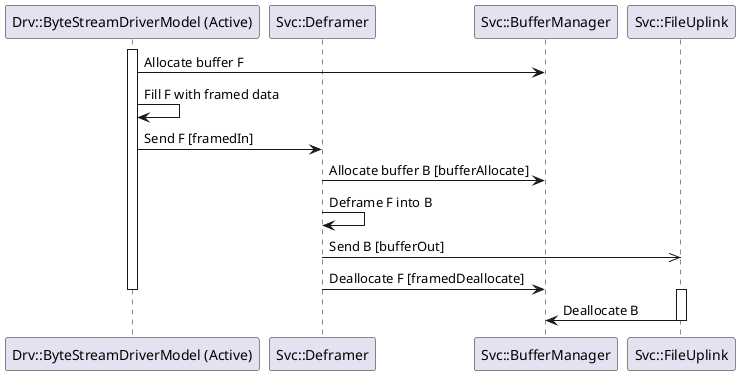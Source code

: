 @startuml

participant "Drv::ByteStreamDriverModel (Active)" order 1
participant "Svc::Deframer" order 2
participant "Svc::BufferManager" order 3
participant "Svc::FileUplink" order 4

activate "Drv::ByteStreamDriverModel (Active)"

"Drv::ByteStreamDriverModel (Active)" -> "Svc::BufferManager": Allocate buffer F
"Drv::ByteStreamDriverModel (Active)" -> "Drv::ByteStreamDriverModel (Active)": Fill F with framed data
"Drv::ByteStreamDriverModel (Active)" -> "Svc::Deframer": Send F [framedIn]

"Svc::Deframer" -> "Svc::BufferManager": Allocate buffer B [bufferAllocate]
"Svc::Deframer" -> "Svc::Deframer": Deframe F into B
"Svc::Deframer" ->> "Svc::FileUplink": Send B [bufferOut]
"Svc::Deframer" -> "Svc::BufferManager": Deallocate F [framedDeallocate]

deactivate "Drv::ByteStreamDriverModel (Active)"

activate "Svc::FileUplink"
"Svc::FileUplink" -> "Svc::BufferManager": Deallocate B
deactivate "Svc::FileUplink"

@enduml

